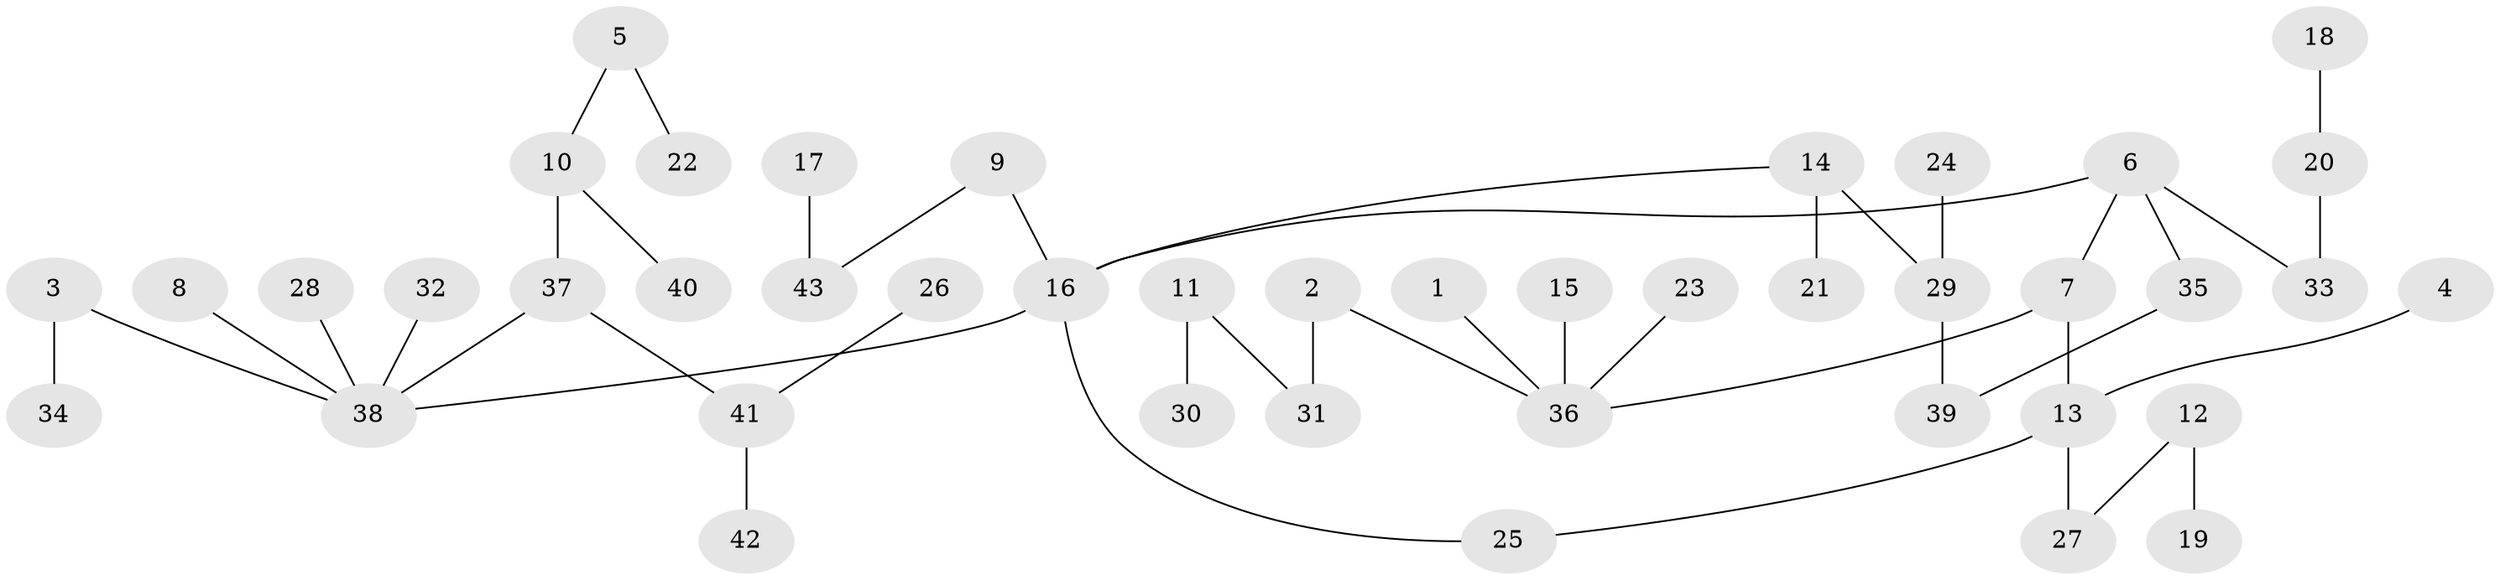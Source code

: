 // original degree distribution, {6: 0.02857142857142857, 5: 0.02142857142857143, 1: 0.4714285714285714, 4: 0.05, 8: 0.007142857142857143, 3: 0.16428571428571428, 2: 0.2571428571428571}
// Generated by graph-tools (version 1.1) at 2025/36/03/04/25 23:36:06]
// undirected, 43 vertices, 44 edges
graph export_dot {
  node [color=gray90,style=filled];
  1;
  2;
  3;
  4;
  5;
  6;
  7;
  8;
  9;
  10;
  11;
  12;
  13;
  14;
  15;
  16;
  17;
  18;
  19;
  20;
  21;
  22;
  23;
  24;
  25;
  26;
  27;
  28;
  29;
  30;
  31;
  32;
  33;
  34;
  35;
  36;
  37;
  38;
  39;
  40;
  41;
  42;
  43;
  1 -- 36 [weight=1.0];
  2 -- 31 [weight=1.0];
  2 -- 36 [weight=1.0];
  3 -- 34 [weight=1.0];
  3 -- 38 [weight=1.0];
  4 -- 13 [weight=1.0];
  5 -- 10 [weight=1.0];
  5 -- 22 [weight=1.0];
  6 -- 7 [weight=1.0];
  6 -- 16 [weight=1.0];
  6 -- 33 [weight=1.0];
  6 -- 35 [weight=1.0];
  7 -- 13 [weight=1.0];
  7 -- 36 [weight=1.0];
  8 -- 38 [weight=1.0];
  9 -- 16 [weight=1.0];
  9 -- 43 [weight=1.0];
  10 -- 37 [weight=1.0];
  10 -- 40 [weight=1.0];
  11 -- 30 [weight=1.0];
  11 -- 31 [weight=1.0];
  12 -- 19 [weight=1.0];
  12 -- 27 [weight=1.0];
  13 -- 25 [weight=1.0];
  13 -- 27 [weight=1.0];
  14 -- 16 [weight=1.0];
  14 -- 21 [weight=1.0];
  14 -- 29 [weight=1.0];
  15 -- 36 [weight=1.0];
  16 -- 25 [weight=1.0];
  16 -- 38 [weight=1.0];
  17 -- 43 [weight=1.0];
  18 -- 20 [weight=1.0];
  20 -- 33 [weight=1.0];
  23 -- 36 [weight=1.0];
  24 -- 29 [weight=1.0];
  26 -- 41 [weight=1.0];
  28 -- 38 [weight=1.0];
  29 -- 39 [weight=1.0];
  32 -- 38 [weight=1.0];
  35 -- 39 [weight=1.0];
  37 -- 38 [weight=1.0];
  37 -- 41 [weight=1.0];
  41 -- 42 [weight=1.0];
}
